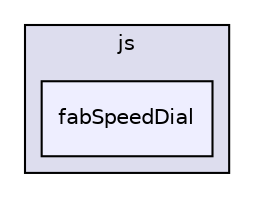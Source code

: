 digraph "libs/angular/angular-material-fileinput-master/bower_components/angular-material/modules/js/fabSpeedDial" {
  compound=true
  node [ fontsize="10", fontname="Helvetica"];
  edge [ labelfontsize="10", labelfontname="Helvetica"];
  subgraph clusterdir_d897d99c4631079a19f1e8c9bbae1589 {
    graph [ bgcolor="#ddddee", pencolor="black", label="js" fontname="Helvetica", fontsize="10", URL="dir_d897d99c4631079a19f1e8c9bbae1589.html"]
  dir_97e3e0fdc3df8c59efdb2062c7d37450 [shape=box, label="fabSpeedDial", style="filled", fillcolor="#eeeeff", pencolor="black", URL="dir_97e3e0fdc3df8c59efdb2062c7d37450.html"];
  }
}
